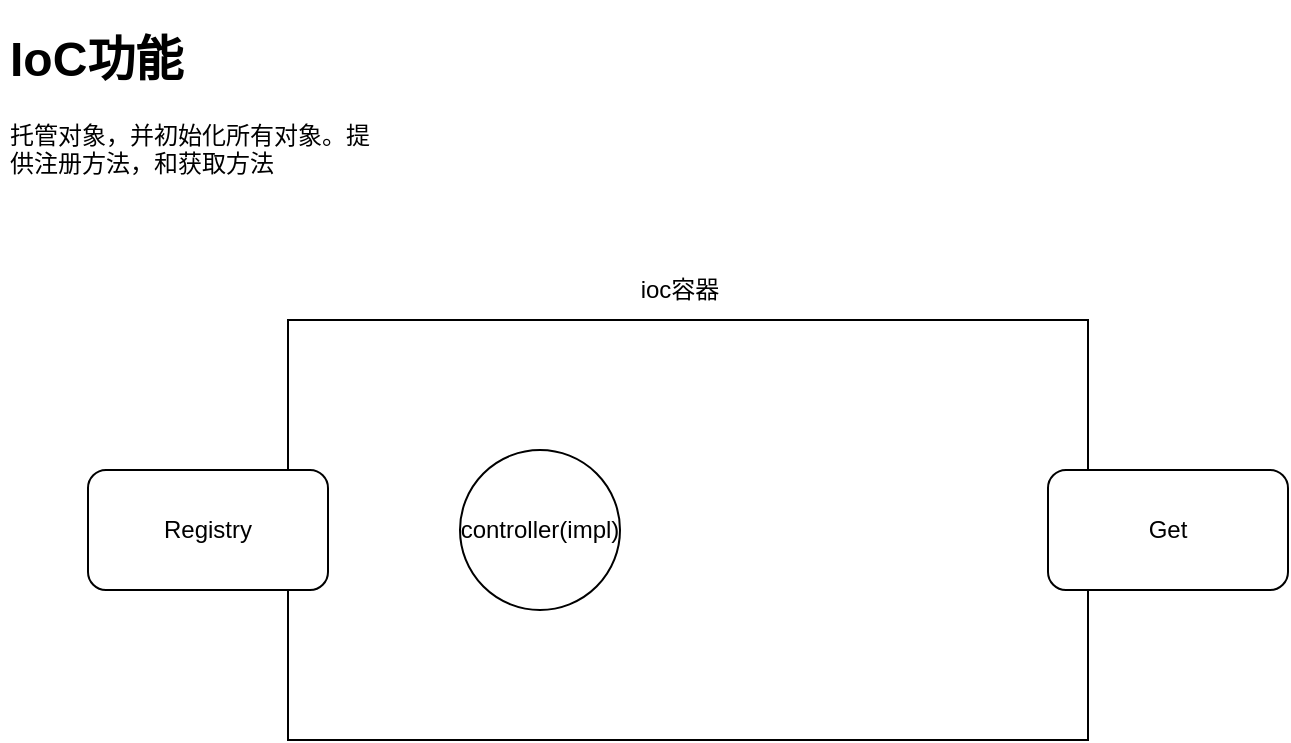 <mxfile>
    <diagram id="HAJL1E_v7I3CfRbBSvqQ" name="第 1 页">
        <mxGraphModel dx="965" dy="766" grid="1" gridSize="10" guides="1" tooltips="1" connect="1" arrows="1" fold="1" page="1" pageScale="1" pageWidth="827" pageHeight="1169" math="0" shadow="0">
            <root>
                <mxCell id="0"/>
                <mxCell id="1" parent="0"/>
                <mxCell id="3" value="&lt;h1&gt;IoC功能&lt;/h1&gt;&lt;p&gt;托管对象，并初始化所有对象。提供注册方法，和获取方法&lt;/p&gt;" style="text;html=1;strokeColor=none;fillColor=none;spacing=5;spacingTop=-20;whiteSpace=wrap;overflow=hidden;rounded=0;" vertex="1" parent="1">
                    <mxGeometry x="70" y="40" width="190" height="120" as="geometry"/>
                </mxCell>
                <mxCell id="4" value="" style="rounded=0;whiteSpace=wrap;html=1;" vertex="1" parent="1">
                    <mxGeometry x="214" y="190" width="400" height="210" as="geometry"/>
                </mxCell>
                <mxCell id="5" value="Registry" style="rounded=1;whiteSpace=wrap;html=1;" vertex="1" parent="1">
                    <mxGeometry x="114" y="265" width="120" height="60" as="geometry"/>
                </mxCell>
                <mxCell id="6" value="Get" style="rounded=1;whiteSpace=wrap;html=1;" vertex="1" parent="1">
                    <mxGeometry x="594" y="265" width="120" height="60" as="geometry"/>
                </mxCell>
                <mxCell id="7" value="controller(impl)" style="ellipse;whiteSpace=wrap;html=1;aspect=fixed;" vertex="1" parent="1">
                    <mxGeometry x="300" y="255" width="80" height="80" as="geometry"/>
                </mxCell>
                <mxCell id="8" value="ioc容器" style="text;html=1;strokeColor=none;fillColor=none;align=center;verticalAlign=middle;whiteSpace=wrap;rounded=0;" vertex="1" parent="1">
                    <mxGeometry x="380" y="160" width="60" height="30" as="geometry"/>
                </mxCell>
            </root>
        </mxGraphModel>
    </diagram>
</mxfile>